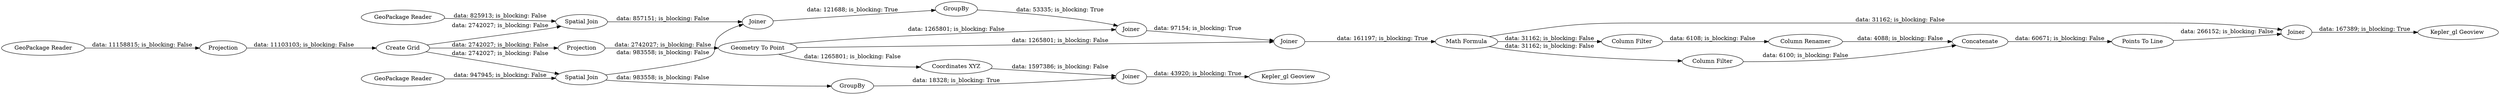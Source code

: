 digraph {
	"99923720759101050_6" [label="Spatial Join"]
	"99923720759101050_25" [label="Kepler_gl Geoview "]
	"99923720759101050_15" [label="Column Filter"]
	"99923720759101050_3" [label="Create Grid"]
	"99923720759101050_5" [label="GeoPackage Reader"]
	"99923720759101050_16" [label="Column Filter"]
	"99923720759101050_10" [label=Projection]
	"99923720759101050_13" [label=Joiner]
	"99923720759101050_23" [label="Coordinates XYZ"]
	"99923720759101050_21" [label="Kepler_gl Geoview "]
	"99923720759101050_24" [label=Joiner]
	"99923720759101050_1" [label="GeoPackage Reader"]
	"99923720759101050_8" [label=Joiner]
	"99923720759101050_7" [label="Spatial Join"]
	"99923720759101050_14" [label="Math Formula"]
	"99923720759101050_18" [label=Concatenate]
	"99923720759101050_9" [label=GroupBy]
	"99923720759101050_11" [label="Geometry To Point"]
	"99923720759101050_4" [label="GeoPackage Reader"]
	"99923720759101050_22" [label=GroupBy]
	"99923720759101050_20" [label=Joiner]
	"99923720759101050_19" [label="Points To Line"]
	"99923720759101050_17" [label="Column Renamer"]
	"99923720759101050_12" [label=Joiner]
	"99923720759101050_2" [label=Projection]
	"99923720759101050_13" -> "99923720759101050_14" [label="data: 161197; is_blocking: True"]
	"99923720759101050_1" -> "99923720759101050_2" [label="data: 11158815; is_blocking: False"]
	"99923720759101050_3" -> "99923720759101050_7" [label="data: 2742027; is_blocking: False"]
	"99923720759101050_5" -> "99923720759101050_7" [label="data: 947945; is_blocking: False"]
	"99923720759101050_10" -> "99923720759101050_11" [label="data: 2742027; is_blocking: False"]
	"99923720759101050_14" -> "99923720759101050_20" [label="data: 31162; is_blocking: False"]
	"99923720759101050_11" -> "99923720759101050_13" [label="data: 1265801; is_blocking: False"]
	"99923720759101050_19" -> "99923720759101050_20" [label="data: 266152; is_blocking: False"]
	"99923720759101050_24" -> "99923720759101050_25" [label="data: 43920; is_blocking: True"]
	"99923720759101050_20" -> "99923720759101050_21" [label="data: 167389; is_blocking: True"]
	"99923720759101050_7" -> "99923720759101050_8" [label="data: 983558; is_blocking: False"]
	"99923720759101050_15" -> "99923720759101050_18" [label="data: 6100; is_blocking: False"]
	"99923720759101050_11" -> "99923720759101050_23" [label="data: 1265801; is_blocking: False"]
	"99923720759101050_14" -> "99923720759101050_15" [label="data: 31162; is_blocking: False"]
	"99923720759101050_18" -> "99923720759101050_19" [label="data: 60671; is_blocking: False"]
	"99923720759101050_17" -> "99923720759101050_18" [label="data: 4088; is_blocking: False"]
	"99923720759101050_6" -> "99923720759101050_8" [label="data: 857151; is_blocking: False"]
	"99923720759101050_8" -> "99923720759101050_9" [label="data: 121688; is_blocking: True"]
	"99923720759101050_11" -> "99923720759101050_12" [label="data: 1265801; is_blocking: False"]
	"99923720759101050_3" -> "99923720759101050_6" [label="data: 2742027; is_blocking: False"]
	"99923720759101050_16" -> "99923720759101050_17" [label="data: 6108; is_blocking: False"]
	"99923720759101050_9" -> "99923720759101050_12" [label="data: 53335; is_blocking: True"]
	"99923720759101050_4" -> "99923720759101050_6" [label="data: 825913; is_blocking: False"]
	"99923720759101050_3" -> "99923720759101050_10" [label="data: 2742027; is_blocking: False"]
	"99923720759101050_22" -> "99923720759101050_24" [label="data: 18328; is_blocking: True"]
	"99923720759101050_14" -> "99923720759101050_16" [label="data: 31162; is_blocking: False"]
	"99923720759101050_2" -> "99923720759101050_3" [label="data: 11103103; is_blocking: False"]
	"99923720759101050_12" -> "99923720759101050_13" [label="data: 97154; is_blocking: True"]
	"99923720759101050_23" -> "99923720759101050_24" [label="data: 1597386; is_blocking: False"]
	"99923720759101050_7" -> "99923720759101050_22" [label="data: 983558; is_blocking: False"]
	rankdir=LR
}
